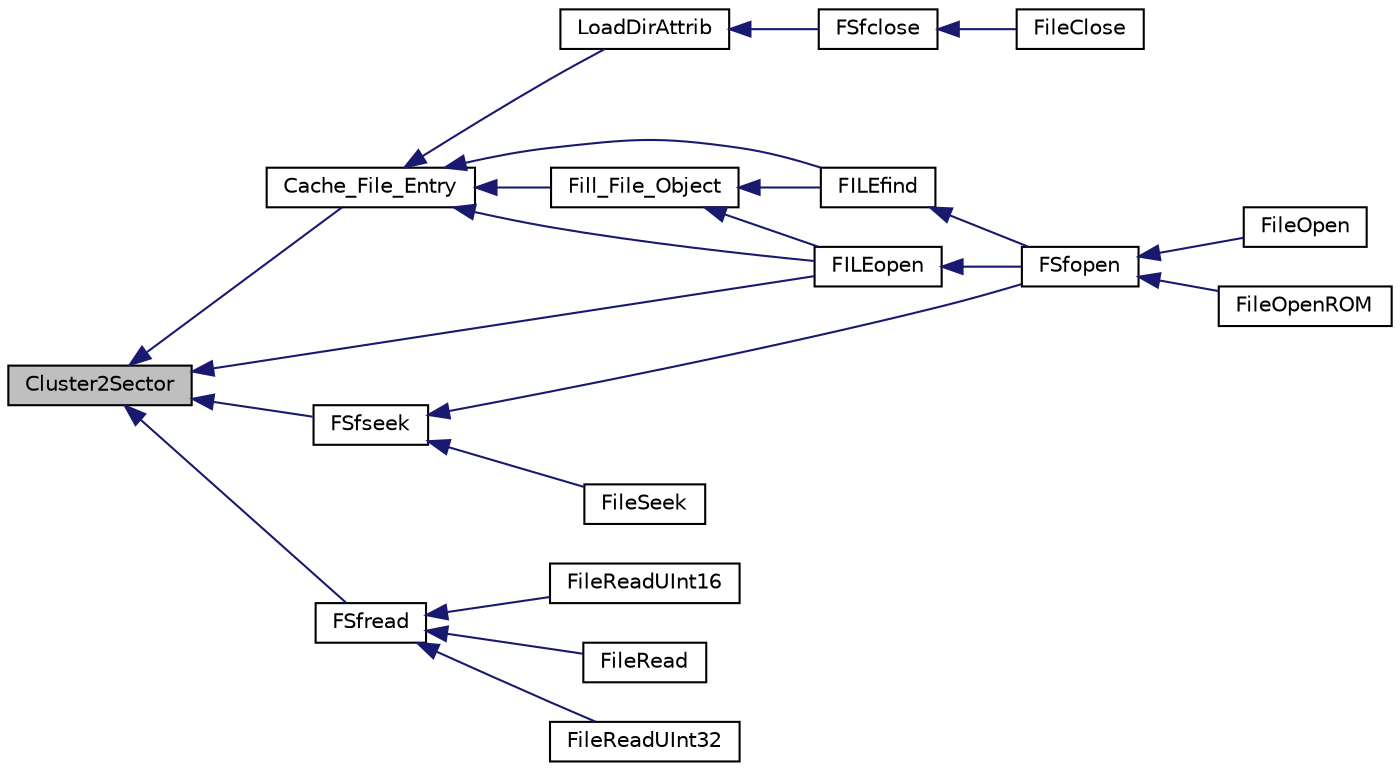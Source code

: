 digraph "Cluster2Sector"
{
  edge [fontname="Helvetica",fontsize="10",labelfontname="Helvetica",labelfontsize="10"];
  node [fontname="Helvetica",fontsize="10",shape=record];
  rankdir="LR";
  Node1 [label="Cluster2Sector",height=0.2,width=0.4,color="black", fillcolor="grey75", style="filled", fontcolor="black"];
  Node1 -> Node2 [dir="back",color="midnightblue",fontsize="10",style="solid",fontname="Helvetica"];
  Node2 [label="FILEopen",height=0.2,width=0.4,color="black", fillcolor="white", style="filled",URL="$_f_s_i_o_8c.html#aefbcc2c762e5983bc83d6baf60d962f1"];
  Node2 -> Node3 [dir="back",color="midnightblue",fontsize="10",style="solid",fontname="Helvetica"];
  Node3 [label="FSfopen",height=0.2,width=0.4,color="black", fillcolor="white", style="filled",URL="$_f_s_i_o_8c.html#a80780b69226fc956fb01be96e3dd4e66"];
  Node3 -> Node4 [dir="back",color="midnightblue",fontsize="10",style="solid",fontname="Helvetica"];
  Node4 [label="FileOpen",height=0.2,width=0.4,color="black", fillcolor="white", style="filled",URL="$_file_system_8c.html#aa82c8d7821c63cb52f019ffeb362c64b"];
  Node3 -> Node5 [dir="back",color="midnightblue",fontsize="10",style="solid",fontname="Helvetica"];
  Node5 [label="FileOpenROM",height=0.2,width=0.4,color="black", fillcolor="white", style="filled",URL="$_file_system_8c.html#ac74a42145bf44bfe5754a02f0b50bc55"];
  Node1 -> Node6 [dir="back",color="midnightblue",fontsize="10",style="solid",fontname="Helvetica"];
  Node6 [label="Cache_File_Entry",height=0.2,width=0.4,color="black", fillcolor="white", style="filled",URL="$_f_s_i_o_8c.html#a2c0446aec539db935e45da19e55fa3f1"];
  Node6 -> Node7 [dir="back",color="midnightblue",fontsize="10",style="solid",fontname="Helvetica"];
  Node7 [label="FILEfind",height=0.2,width=0.4,color="black", fillcolor="white", style="filled",URL="$_f_s_i_o_8c.html#aa0953ab0c059963e7b5c2076fdb01f9b"];
  Node7 -> Node3 [dir="back",color="midnightblue",fontsize="10",style="solid",fontname="Helvetica"];
  Node6 -> Node2 [dir="back",color="midnightblue",fontsize="10",style="solid",fontname="Helvetica"];
  Node6 -> Node8 [dir="back",color="midnightblue",fontsize="10",style="solid",fontname="Helvetica"];
  Node8 [label="Fill_File_Object",height=0.2,width=0.4,color="black", fillcolor="white", style="filled",URL="$_f_s_i_o_8c.html#aa92838a16615c1bb64460c551b9efc23"];
  Node8 -> Node7 [dir="back",color="midnightblue",fontsize="10",style="solid",fontname="Helvetica"];
  Node8 -> Node2 [dir="back",color="midnightblue",fontsize="10",style="solid",fontname="Helvetica"];
  Node6 -> Node9 [dir="back",color="midnightblue",fontsize="10",style="solid",fontname="Helvetica"];
  Node9 [label="LoadDirAttrib",height=0.2,width=0.4,color="black", fillcolor="white", style="filled",URL="$_f_s_i_o_8c.html#a85280edaf801e1a3f13e62344c2d6ce4"];
  Node9 -> Node10 [dir="back",color="midnightblue",fontsize="10",style="solid",fontname="Helvetica"];
  Node10 [label="FSfclose",height=0.2,width=0.4,color="black", fillcolor="white", style="filled",URL="$_f_s_i_o_8c.html#a7af3ca3a0534ded81fcc5d0744a2428e"];
  Node10 -> Node11 [dir="back",color="midnightblue",fontsize="10",style="solid",fontname="Helvetica"];
  Node11 [label="FileClose",height=0.2,width=0.4,color="black", fillcolor="white", style="filled",URL="$_file_system_8c.html#abce5f11a9272346065c5ebe7fb90a8cf"];
  Node1 -> Node12 [dir="back",color="midnightblue",fontsize="10",style="solid",fontname="Helvetica"];
  Node12 [label="FSfread",height=0.2,width=0.4,color="black", fillcolor="white", style="filled",URL="$_f_s_i_o_8c.html#ae2416613659351f120d760526eb44d16"];
  Node12 -> Node13 [dir="back",color="midnightblue",fontsize="10",style="solid",fontname="Helvetica"];
  Node13 [label="FileRead",height=0.2,width=0.4,color="black", fillcolor="white", style="filled",URL="$_file_system_8c.html#a6792e5fd19633f0b096936a3e5db5ac1"];
  Node12 -> Node14 [dir="back",color="midnightblue",fontsize="10",style="solid",fontname="Helvetica"];
  Node14 [label="FileReadUInt32",height=0.2,width=0.4,color="black", fillcolor="white", style="filled",URL="$_file_system_8c.html#ad54161038e9e79e3be160afcf1c98ab7"];
  Node12 -> Node15 [dir="back",color="midnightblue",fontsize="10",style="solid",fontname="Helvetica"];
  Node15 [label="FileReadUInt16",height=0.2,width=0.4,color="black", fillcolor="white", style="filled",URL="$_file_system_8c.html#a960ec12e544c68a7a787e0e20270ccb3"];
  Node1 -> Node16 [dir="back",color="midnightblue",fontsize="10",style="solid",fontname="Helvetica"];
  Node16 [label="FSfseek",height=0.2,width=0.4,color="black", fillcolor="white", style="filled",URL="$_f_s_i_o_8c.html#a919fabb3203e0eacf711b957bf803c10"];
  Node16 -> Node3 [dir="back",color="midnightblue",fontsize="10",style="solid",fontname="Helvetica"];
  Node16 -> Node17 [dir="back",color="midnightblue",fontsize="10",style="solid",fontname="Helvetica"];
  Node17 [label="FileSeek",height=0.2,width=0.4,color="black", fillcolor="white", style="filled",URL="$_file_system_8c.html#a3125bcf58f339ee61661f4df158c94f4"];
}
